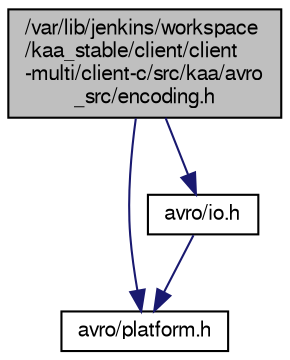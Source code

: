 digraph "/var/lib/jenkins/workspace/kaa_stable/client/client-multi/client-c/src/kaa/avro_src/encoding.h"
{
  bgcolor="transparent";
  edge [fontname="FreeSans",fontsize="10",labelfontname="FreeSans",labelfontsize="10"];
  node [fontname="FreeSans",fontsize="10",shape=record];
  Node1 [label="/var/lib/jenkins/workspace\l/kaa_stable/client/client\l-multi/client-c/src/kaa/avro\l_src/encoding.h",height=0.2,width=0.4,color="black", fillcolor="grey75", style="filled" fontcolor="black"];
  Node1 -> Node2 [color="midnightblue",fontsize="10",style="solid",fontname="FreeSans"];
  Node2 [label="avro/platform.h",height=0.2,width=0.4,color="black",URL="$avro__src_2avro_2platform_8h.html"];
  Node1 -> Node3 [color="midnightblue",fontsize="10",style="solid",fontname="FreeSans"];
  Node3 [label="avro/io.h",height=0.2,width=0.4,color="black",URL="$io_8h.html"];
  Node3 -> Node2 [color="midnightblue",fontsize="10",style="solid",fontname="FreeSans"];
}
